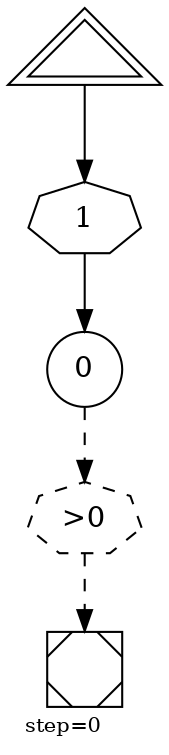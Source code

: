 digraph {
  graph  [labelloc=bottom,labeljust=left,fontsize="10",label="step=0"];
  "63" [shape=circle,peripheries="1",label=<0>,labelfontcolor=black,color=black];
  "64" [shape=Msquare,peripheries="1",label="",labelfontcolor=black,color=black];
  "75" [shape=triangle,peripheries="2",label="",labelfontcolor=black,color=black];
  "76" [label=<1>,peripheries="1",color=black,shape=septagon];
  "75" -> "76" [color=black];
  "76" -> "63" [color=black];
  "65" [label=<&gt;0>,peripheries="1",color=black,style=dashed,shape=septagon];
  "63" -> "65" [style=dashed,color=black];
  "65" -> "64" [style=dashed,color=black];
}